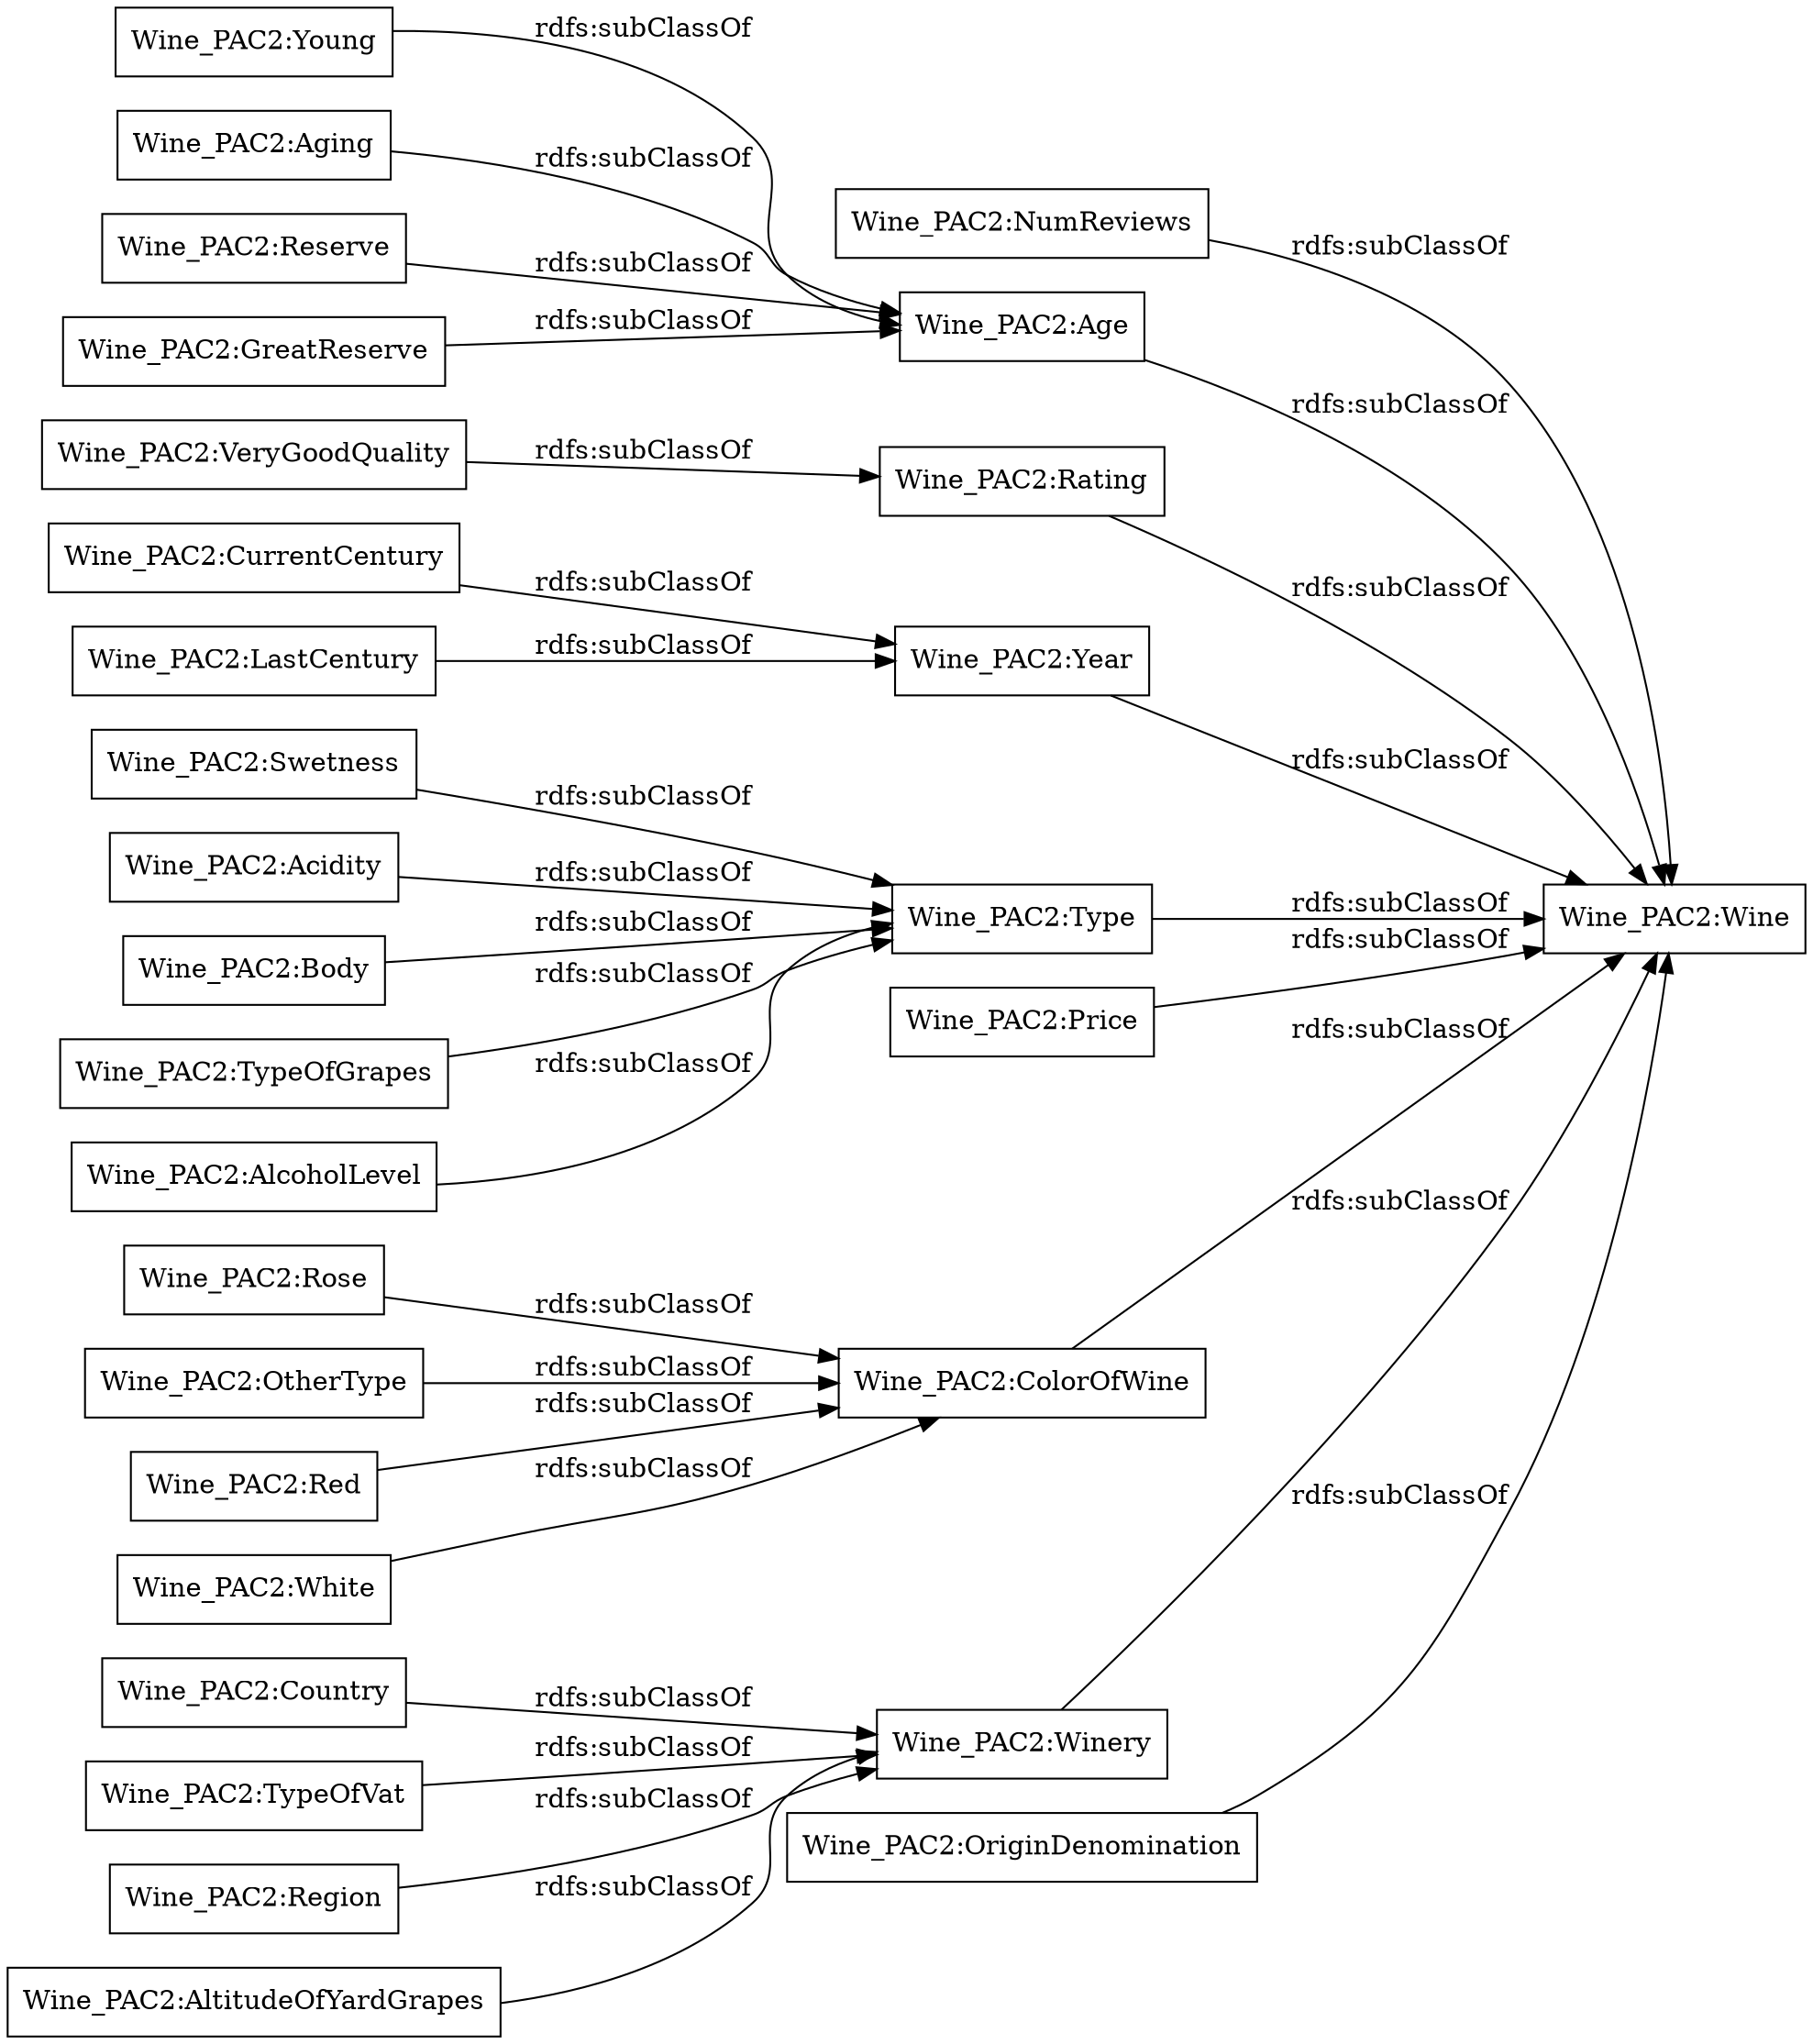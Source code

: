 digraph ar2dtool_diagram { 
rankdir=LR;
size="1000"
node [shape = rectangle, color="black"]; "Wine_PAC2:NumReviews" "Wine_PAC2:Rose" "Wine_PAC2:Young" "Wine_PAC2:Swetness" "Wine_PAC2:Age" "Wine_PAC2:Rating" "Wine_PAC2:CurrentCentury" "Wine_PAC2:Aging" "Wine_PAC2:Country" "Wine_PAC2:Reserve" "Wine_PAC2:Acidity" "Wine_PAC2:VeryGoodQuality" "Wine_PAC2:TypeOfVat" "Wine_PAC2:Year" "Wine_PAC2:Wine" "Wine_PAC2:LastCentury" "Wine_PAC2:Type" "Wine_PAC2:Price" "Wine_PAC2:OtherType" "Wine_PAC2:Body" "Wine_PAC2:ColorOfWine" "Wine_PAC2:Region" "Wine_PAC2:GreatReserve" "Wine_PAC2:AltitudeOfYardGrapes" "Wine_PAC2:Winery" "Wine_PAC2:Red" "Wine_PAC2:OriginDenomination" "Wine_PAC2:TypeOfGrapes" "Wine_PAC2:White" "Wine_PAC2:AlcoholLevel" ; /*classes style*/
	"Wine_PAC2:Young" -> "Wine_PAC2:Age" [ label = "rdfs:subClassOf" ];
	"Wine_PAC2:AltitudeOfYardGrapes" -> "Wine_PAC2:Winery" [ label = "rdfs:subClassOf" ];
	"Wine_PAC2:LastCentury" -> "Wine_PAC2:Year" [ label = "rdfs:subClassOf" ];
	"Wine_PAC2:Year" -> "Wine_PAC2:Wine" [ label = "rdfs:subClassOf" ];
	"Wine_PAC2:GreatReserve" -> "Wine_PAC2:Age" [ label = "rdfs:subClassOf" ];
	"Wine_PAC2:AlcoholLevel" -> "Wine_PAC2:Type" [ label = "rdfs:subClassOf" ];
	"Wine_PAC2:Rose" -> "Wine_PAC2:ColorOfWine" [ label = "rdfs:subClassOf" ];
	"Wine_PAC2:Region" -> "Wine_PAC2:Winery" [ label = "rdfs:subClassOf" ];
	"Wine_PAC2:White" -> "Wine_PAC2:ColorOfWine" [ label = "rdfs:subClassOf" ];
	"Wine_PAC2:TypeOfGrapes" -> "Wine_PAC2:Type" [ label = "rdfs:subClassOf" ];
	"Wine_PAC2:Price" -> "Wine_PAC2:Wine" [ label = "rdfs:subClassOf" ];
	"Wine_PAC2:Acidity" -> "Wine_PAC2:Type" [ label = "rdfs:subClassOf" ];
	"Wine_PAC2:ColorOfWine" -> "Wine_PAC2:Wine" [ label = "rdfs:subClassOf" ];
	"Wine_PAC2:NumReviews" -> "Wine_PAC2:Wine" [ label = "rdfs:subClassOf" ];
	"Wine_PAC2:Swetness" -> "Wine_PAC2:Type" [ label = "rdfs:subClassOf" ];
	"Wine_PAC2:Type" -> "Wine_PAC2:Wine" [ label = "rdfs:subClassOf" ];
	"Wine_PAC2:TypeOfVat" -> "Wine_PAC2:Winery" [ label = "rdfs:subClassOf" ];
	"Wine_PAC2:OriginDenomination" -> "Wine_PAC2:Wine" [ label = "rdfs:subClassOf" ];
	"Wine_PAC2:Rating" -> "Wine_PAC2:Wine" [ label = "rdfs:subClassOf" ];
	"Wine_PAC2:Winery" -> "Wine_PAC2:Wine" [ label = "rdfs:subClassOf" ];
	"Wine_PAC2:VeryGoodQuality" -> "Wine_PAC2:Rating" [ label = "rdfs:subClassOf" ];
	"Wine_PAC2:Reserve" -> "Wine_PAC2:Age" [ label = "rdfs:subClassOf" ];
	"Wine_PAC2:Aging" -> "Wine_PAC2:Age" [ label = "rdfs:subClassOf" ];
	"Wine_PAC2:Body" -> "Wine_PAC2:Type" [ label = "rdfs:subClassOf" ];
	"Wine_PAC2:Country" -> "Wine_PAC2:Winery" [ label = "rdfs:subClassOf" ];
	"Wine_PAC2:Age" -> "Wine_PAC2:Wine" [ label = "rdfs:subClassOf" ];
	"Wine_PAC2:OtherType" -> "Wine_PAC2:ColorOfWine" [ label = "rdfs:subClassOf" ];
	"Wine_PAC2:CurrentCentury" -> "Wine_PAC2:Year" [ label = "rdfs:subClassOf" ];
	"Wine_PAC2:Red" -> "Wine_PAC2:ColorOfWine" [ label = "rdfs:subClassOf" ];

}
